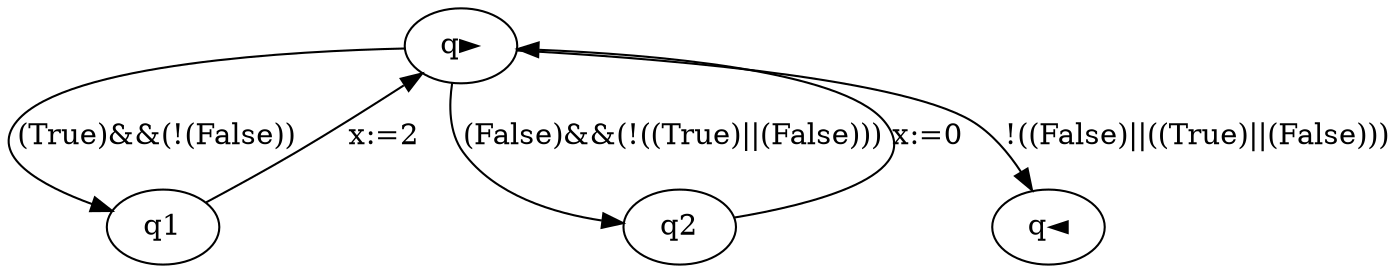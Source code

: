 strict digraph {
q► -> q1[label="(True)&&(!(False))"];
q1 -> q►[label="x:=2"];
q► -> q2[label="(False)&&(!((True)||(False)))"];
q2 -> q►[label="x:=0"];
q► -> q◄[label="!((False)||((True)||(False)))"];
}
